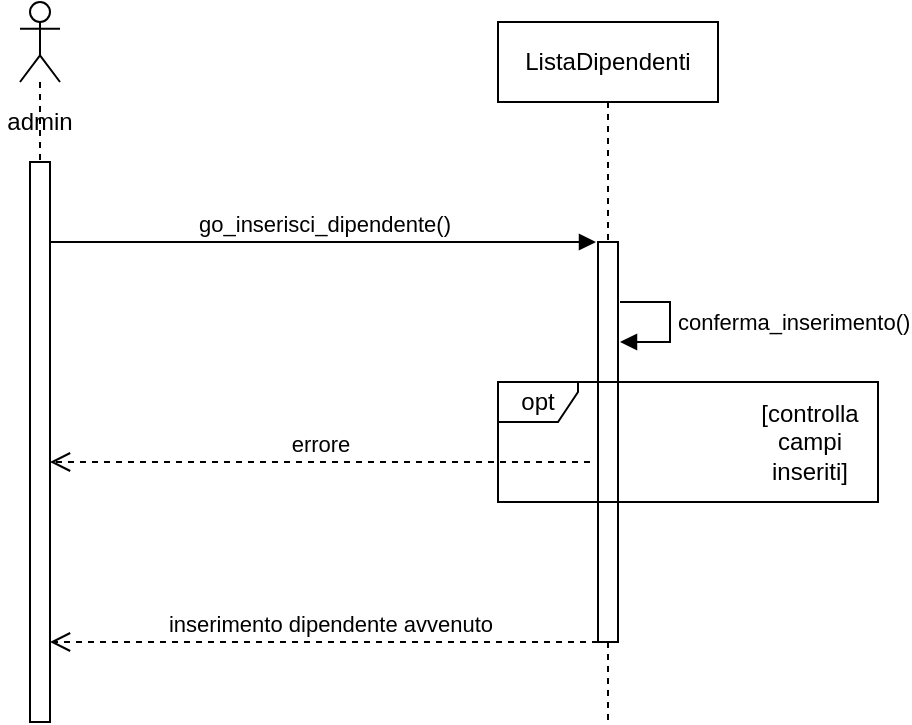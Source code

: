 <mxfile version="14.8.3" type="device"><diagram id="hZT1YjcwrENnLa-3PS4J" name="Page-1"><mxGraphModel dx="770" dy="398" grid="1" gridSize="10" guides="1" tooltips="1" connect="1" arrows="1" fold="1" page="1" pageScale="1" pageWidth="827" pageHeight="1169" math="0" shadow="0"><root><mxCell id="0"/><mxCell id="1" parent="0"/><mxCell id="0flmC9ksh5w_2tnINXuJ-1" value="" style="shape=umlLifeline;participant=umlActor;perimeter=lifelinePerimeter;whiteSpace=wrap;html=1;container=1;collapsible=0;recursiveResize=0;verticalAlign=top;spacingTop=36;outlineConnect=0;" vertex="1" parent="1"><mxGeometry x="65" y="40" width="20" height="90" as="geometry"/></mxCell><mxCell id="0flmC9ksh5w_2tnINXuJ-2" value="" style="html=1;points=[];perimeter=orthogonalPerimeter;" vertex="1" parent="1"><mxGeometry x="70" y="120" width="10" height="280" as="geometry"/></mxCell><mxCell id="0flmC9ksh5w_2tnINXuJ-3" value="admin" style="text;html=1;strokeColor=none;fillColor=none;align=center;verticalAlign=middle;whiteSpace=wrap;rounded=0;" vertex="1" parent="1"><mxGeometry x="55" y="90" width="40" height="20" as="geometry"/></mxCell><mxCell id="0flmC9ksh5w_2tnINXuJ-4" value="&lt;div&gt;ListaDipendenti&lt;/div&gt;" style="shape=umlLifeline;perimeter=lifelinePerimeter;whiteSpace=wrap;html=1;container=1;collapsible=0;recursiveResize=0;outlineConnect=0;" vertex="1" parent="1"><mxGeometry x="304" y="50" width="110" height="350" as="geometry"/></mxCell><mxCell id="0flmC9ksh5w_2tnINXuJ-5" value="" style="html=1;points=[];perimeter=orthogonalPerimeter;" vertex="1" parent="0flmC9ksh5w_2tnINXuJ-4"><mxGeometry x="50" y="110" width="10" height="200" as="geometry"/></mxCell><mxCell id="0flmC9ksh5w_2tnINXuJ-6" value="go_inserisci_dipendente()" style="html=1;verticalAlign=bottom;endArrow=block;" edge="1" parent="1"><mxGeometry width="80" relative="1" as="geometry"><mxPoint x="80" y="160" as="sourcePoint"/><mxPoint x="353" y="160" as="targetPoint"/></mxGeometry></mxCell><mxCell id="0flmC9ksh5w_2tnINXuJ-7" value="errore" style="html=1;verticalAlign=bottom;endArrow=open;dashed=1;endSize=8;" edge="1" parent="1"><mxGeometry relative="1" as="geometry"><mxPoint x="350" y="270" as="sourcePoint"/><mxPoint x="80" y="270" as="targetPoint"/></mxGeometry></mxCell><mxCell id="0flmC9ksh5w_2tnINXuJ-13" value="opt" style="shape=umlFrame;whiteSpace=wrap;html=1;width=40;height=20;" vertex="1" parent="1"><mxGeometry x="304" y="230" width="190" height="60" as="geometry"/></mxCell><mxCell id="0flmC9ksh5w_2tnINXuJ-14" value="&lt;div&gt;[controlla campi&lt;/div&gt;&lt;div&gt;inseriti]&lt;/div&gt;" style="text;html=1;strokeColor=none;fillColor=none;align=center;verticalAlign=middle;whiteSpace=wrap;rounded=0;" vertex="1" parent="1"><mxGeometry x="440" y="250" width="40" height="20" as="geometry"/></mxCell><mxCell id="0flmC9ksh5w_2tnINXuJ-15" value="&lt;div&gt;inserimento dipendente avvenuto&lt;/div&gt;" style="html=1;verticalAlign=bottom;endArrow=open;dashed=1;endSize=8;" edge="1" parent="1"><mxGeometry relative="1" as="geometry"><mxPoint x="360" y="360" as="sourcePoint"/><mxPoint x="80" y="360" as="targetPoint"/></mxGeometry></mxCell><mxCell id="0flmC9ksh5w_2tnINXuJ-20" value="conferma_inserimento()" style="edgeStyle=orthogonalEdgeStyle;html=1;align=left;spacingLeft=2;endArrow=block;rounded=0;entryX=1;entryY=0;" edge="1" parent="1"><mxGeometry relative="1" as="geometry"><mxPoint x="365" y="190" as="sourcePoint"/><Array as="points"><mxPoint x="390" y="190"/></Array><mxPoint x="365" y="210" as="targetPoint"/></mxGeometry></mxCell></root></mxGraphModel></diagram></mxfile>